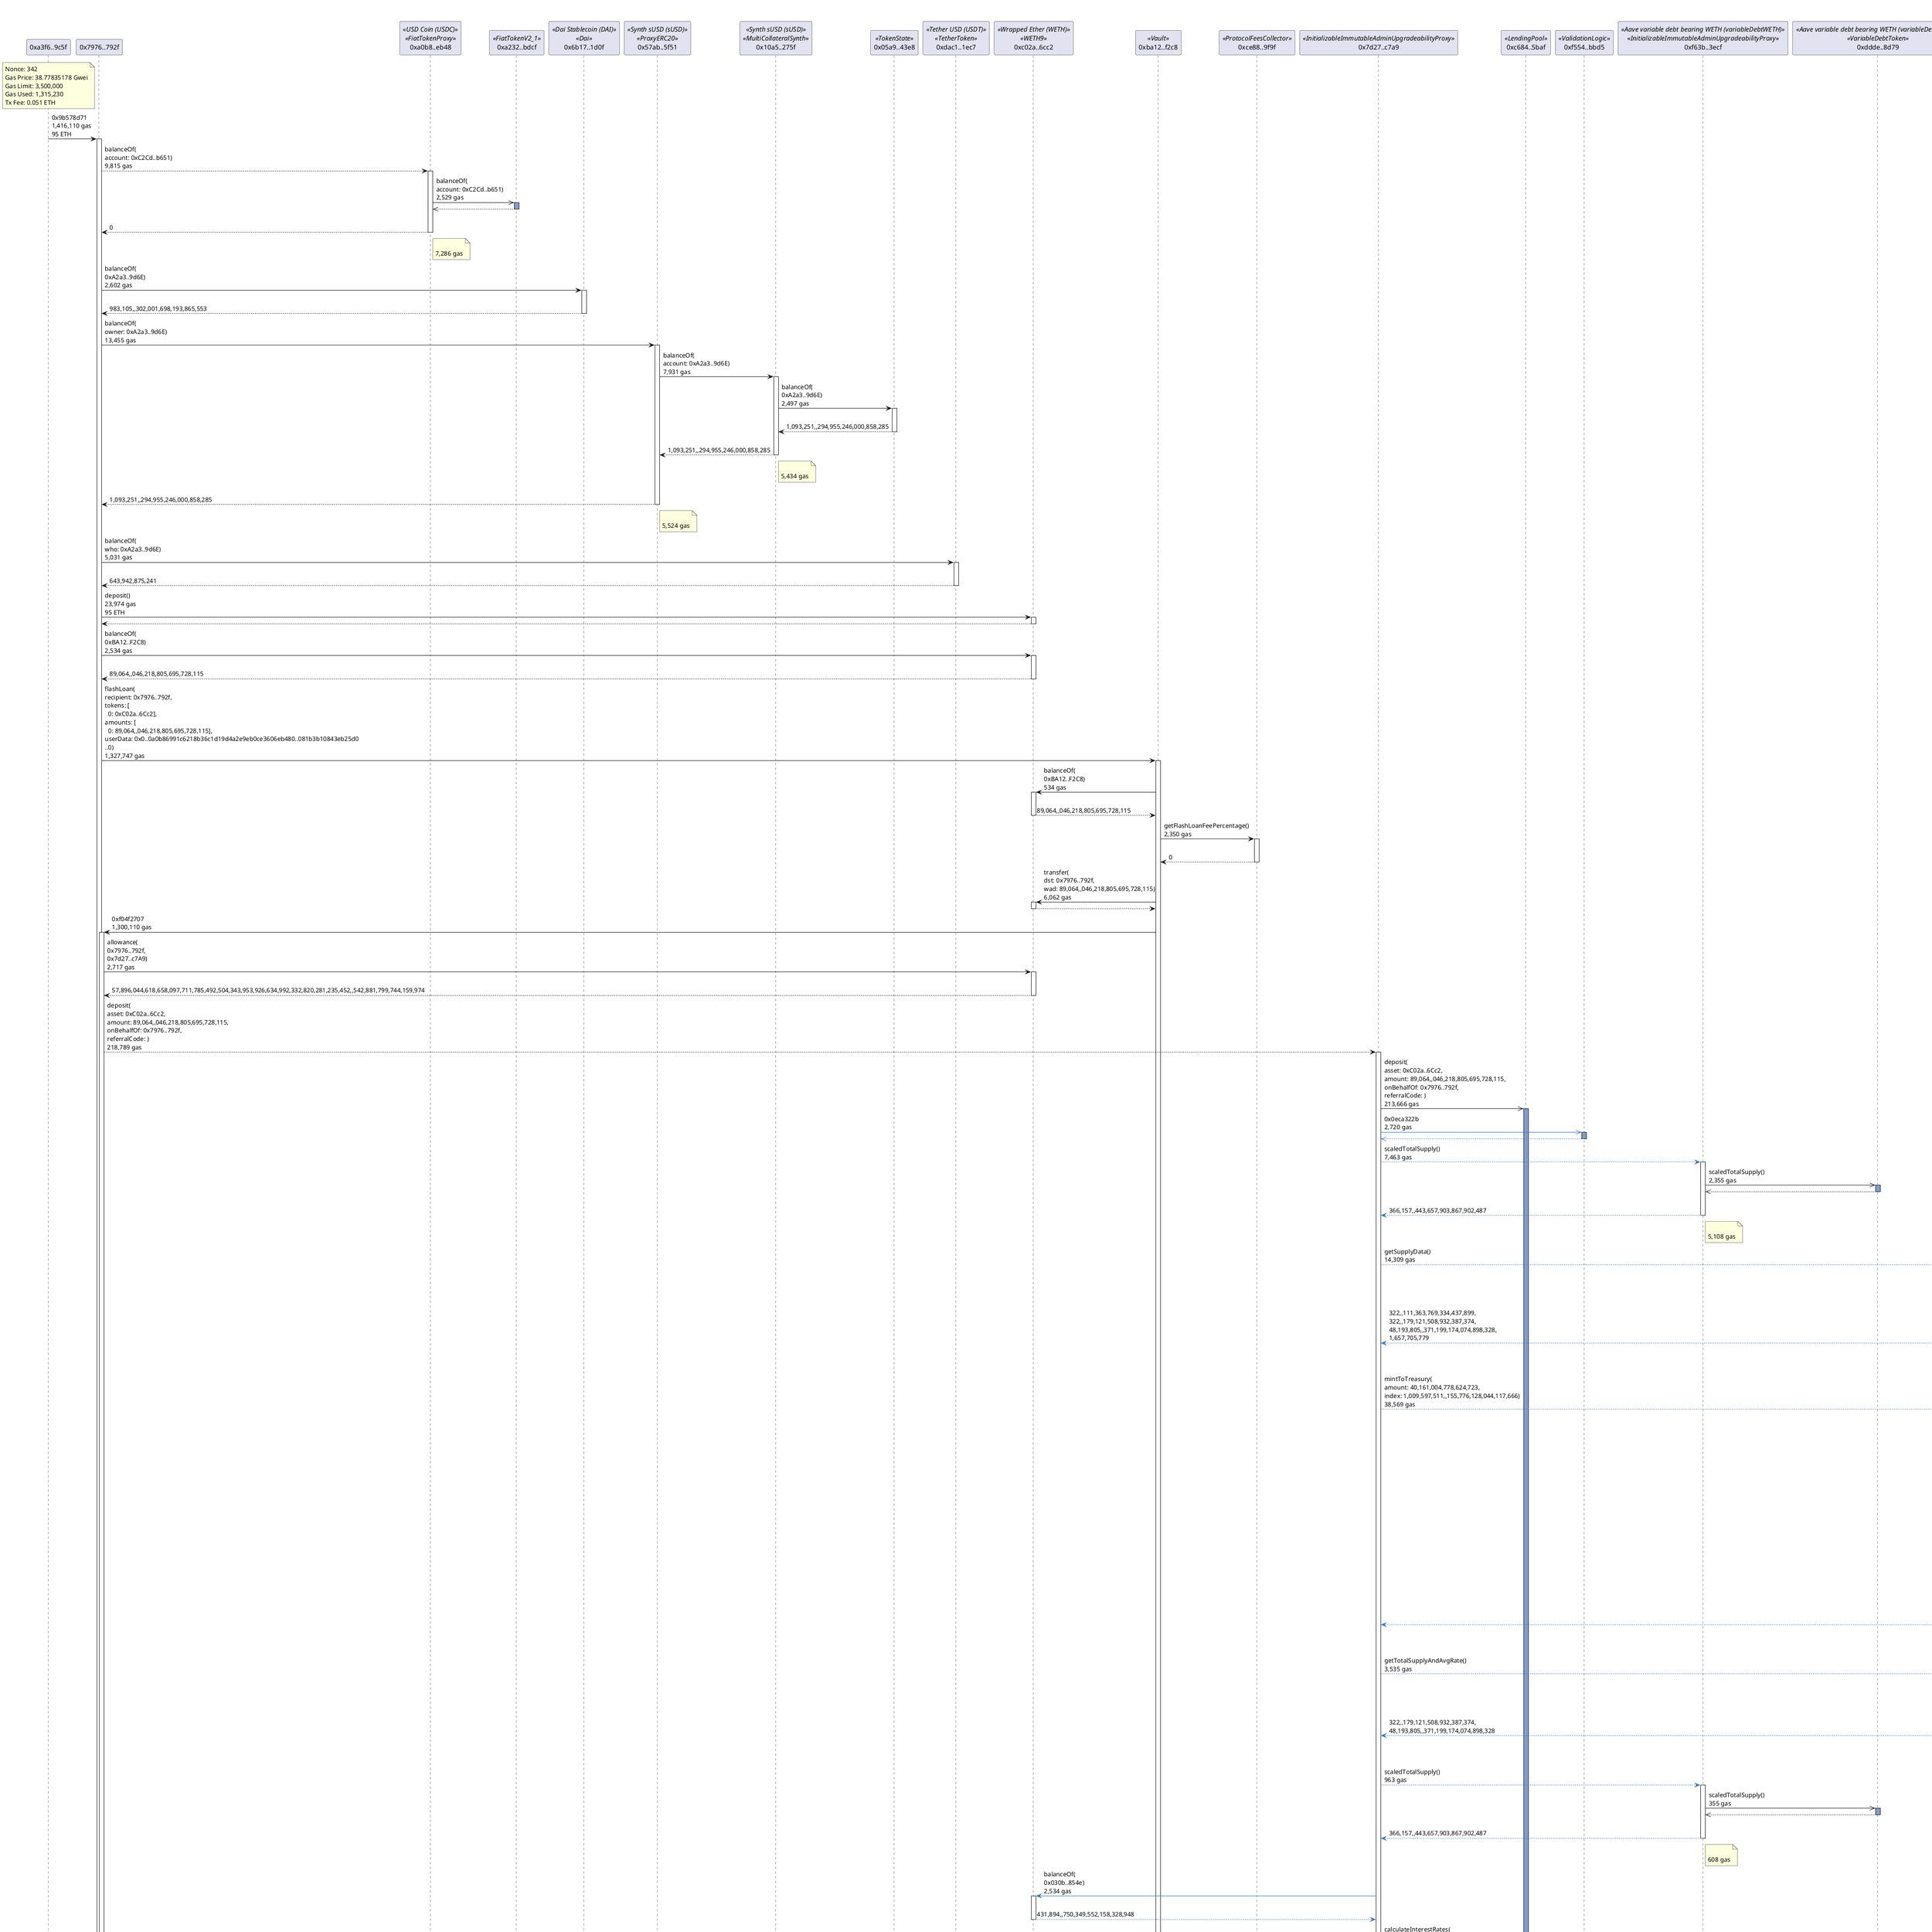 @startuml
title 0x84367e79bb34acd8f2f5d207021e32eb341b6c7cc91017c866e5e498a7d461df
caption  Fri, 15 Jul 2022 00:03:32 GMT
participant "0xa3f6..9c5f" as a3f69c5f 
participant "0x7976..792f" as 7976792f 
participant "0xa0b8..eb48" as a0b8eb48 <<USD Coin (USDC)>><<FiatTokenProxy>>
participant "0xa232..bdcf" as a232bdcf <<FiatTokenV2_1>>
participant "0x6b17..1d0f" as 6b171d0f <<Dai Stablecoin (DAI)>><<Dai>>
participant "0x57ab..5f51" as 57ab5f51 <<Synth sUSD (sUSD)>><<ProxyERC20>>
participant "0x10a5..275f" as 10a5275f <<Synth sUSD (sUSD)>><<MultiCollateralSynth>>
participant "0x05a9..43e8" as 05a943e8 <<TokenState>>
participant "0xdac1..1ec7" as dac11ec7 <<Tether USD (USDT)>><<TetherToken>>
participant "0xc02a..6cc2" as c02a6cc2 <<Wrapped Ether (WETH)>><<WETH9>>
participant "0xba12..f2c8" as ba12f2c8 <<Vault>>
participant "0xce88..9f9f" as ce889f9f <<ProtocolFeesCollector>>
participant "0x7d27..c7a9" as 7d27c7a9 <<InitializableImmutableAdminUpgradeabilityProxy>>
participant "0xc684..5baf" as c6845baf <<LendingPool>>
participant "0xf554..bbd5" as f554bbd5 <<ValidationLogic>>
participant "0xf63b..3ecf" as f63b3ecf <<Aave variable debt bearing WETH (variableDebtWETH)>><<InitializableImmutableAdminUpgradeabilityProxy>>
participant "0xddde..8d79" as ddde8d79 <<Aave variable debt bearing WETH (variableDebtWETH)>><<VariableDebtToken>>
participant "0x4e97..7121" as 4e977121 <<Aave stable debt bearing WETH (stableDebtWETH)>><<InitializableImmutableAdminUpgradeabilityProxy>>
participant "0xa558..9b92" as a5589b92 <<Aave stable debt bearing WETH (stableDebtWETH)>><<StableDebtToken>>
participant "0x030b..854e" as 030b854e <<Aave interest bearing WETH (aWETH)>><<InitializableImmutableAdminUpgradeabilityProxy>>
participant "0x541d..01f4" as 541d01f4 <<Aave interest bearing WETH (aWETH)>><<AToken>>
participant "0xd784..f6b5" as d784f6b5 <<InitializableImmutableAdminUpgradeabilityProxy>>
participant "0xd9ed..ce31" as d9edce31 <<StakedTokenIncentivesController>>
participant "0xec36..cd5f" as ec36cd5f <<DefaultReserveInterestRateStrategy>>
participant "0xb53c..c8c5" as b53cc8c5 <<LendingPoolAddressesProvider>>
participant "0x8a32..5c7d" as 8a325c7d <<LendingRateOracle>>
participant "0xa50b..9ca9" as a50b9ca9 <<AaveOracle>>
participant "0x7736..f1f4" as 7736f1f4 <<EACAggregatorProxy>>
participant "0x1582..33fc" as 158233fc <<AccessControlledOffchainAggregator>>
participant "0x6c3c..379d" as 6c3c379d <<Aave variable debt bearing DAI (variableDebtDAI)>><<InitializableImmutableAdminUpgradeabilityProxy>>
participant "0x3f87..3e08" as 3f873e08 <<Aave variable debt bearing DAI (variableDebtDAI)>><<VariableDebtToken>>
participant "0x778a..8e92" as 778a8e92 <<Aave stable debt bearing DAI (stableDebtDAI)>><<InitializableImmutableAdminUpgradeabilityProxy>>
participant "0xd23a..9f7c" as d23a9f7c <<Aave stable debt bearing DAI (stableDebtDAI)>><<StableDebtToken>>
participant "0x0281..68a3" as 028168a3 <<Aave interest bearing DAI (aDAI)>><<InitializableImmutableAdminUpgradeabilityProxy>>
participant "0x7b2a..7bd0" as 7b2a7bd0 <<Aave interest bearing DAI (aDAI)>><<AToken>>
participant "0xfffe..b62a" as fffeb62a <<DefaultReserveInterestRateStrategy>>
participant "0xe2f2..35a5" as e2f235a5 <<mStable USD (mUSD)>><<MassetProxy>>
participant "0x15b2..5aee" as 15b25aee <<MusdV3>>
participant "0x1e91..8848" as 1e918848 <<Manager>>
participant "0xa2a3..9d6e" as a2a39d6e <<PAaveIntegration>>
participant "0xca48..d705" as ca48d705 <<InvariantValidator>>
participant "0xd556..b735" as d556b735 <<VaultProxy>>
participant "0xeb2b..879e" as eb2b879e <<CompoundIntegration>>
participant "0x39aa..7563" as 39aa7563 <<Compound USD Coin (cUSDC)>><<CErc20>>
participant "0xd8ec..53c0" as d8ec53c0 <<LegacyJumpRateModelV2>>
participant "0x3d98..cd3b" as 3d98cd3b <<Unitroller>>
participant "0xbafe..b526" as bafeb526 <<Comptroller>>
participant "0x89b7..cc5a" as 89b7cc5a <<DssPsm>>
participant "0x0a59..2199" as 0a592199 <<AuthGemJoin5>>
participant "0x35d1..492b" as 35d1492b <<Vat>>
participant "0x9759..1a28" as 97591a28 <<DaiJoin>>
participant "0xe592..1564" as e5921564 <<SwapRouter>>
participant "0x6059..a270" as 6059a270 
participant "0xeae7..b790" as eae7b790 <<GenericLogic>>

note over a3f69c5f
Nonce: 342
Gas Price: 38.77835178 Gwei
Gas Limit: 3,500,000
Gas Used: 1,315,230
Tx Fee: 0.051 ETH
end note

a3f69c5f -> 7976792f: 0x9b578d71\n1,416,110 gas\n95 ETH
activate 7976792f
7976792f --> a0b8eb48: balanceOf(\naccount: 0xC2Cd..b651)\n9,815 gas
activate a0b8eb48
a0b8eb48 ->> a232bdcf: balanceOf(\naccount: 0xC2Cd..b651)\n2,529 gas
activate a232bdcf #809ECB
return
return\n0
note right of a0b8eb48: \n7,286 gas
7976792f -> 6b171d0f: balanceOf(\n0xA2a3..9d6E)\n2,602 gas
activate 6b171d0f
return\n983,105,,302,001,698,193,865,553
7976792f -> 57ab5f51: balanceOf(\nowner: 0xA2a3..9d6E)\n13,455 gas
activate 57ab5f51
57ab5f51 -> 10a5275f: balanceOf(\naccount: 0xA2a3..9d6E)\n7,931 gas
activate 10a5275f
10a5275f -> 05a943e8: balanceOf(\n0xA2a3..9d6E)\n2,497 gas
activate 05a943e8
return\n1,093,251,,294,955,246,000,858,285
return\n1,093,251,,294,955,246,000,858,285
note right of 10a5275f: \n5,434 gas
return\n1,093,251,,294,955,246,000,858,285
note right of 57ab5f51: \n5,524 gas
7976792f -> dac11ec7: balanceOf(\nwho: 0xA2a3..9d6E)\n5,031 gas
activate dac11ec7
return\n643,942,875,241
7976792f -> c02a6cc2: deposit()\n23,974 gas\n95 ETH
activate c02a6cc2
return
7976792f -> c02a6cc2: balanceOf(\n0xBA12..F2C8)\n2,534 gas
activate c02a6cc2
return\n89,064,,046,218,805,695,728,115
7976792f -> ba12f2c8: flashLoan(\nrecipient: 0x7976..792f,\ntokens: [\n  0: 0xC02a..6Cc2],\namounts: [\n  0: 89,064,,046,218,805,695,728,115],\nuserData: 0x0..0a0b86991c6218b36c1d19d4a2e9eb0ce3606eb480..081b3b10843eb25d0\n..0)\n1,327,747 gas
activate ba12f2c8
ba12f2c8 -> c02a6cc2: balanceOf(\n0xBA12..F2C8)\n534 gas
activate c02a6cc2
return\n89,064,,046,218,805,695,728,115
ba12f2c8 -> ce889f9f: getFlashLoanFeePercentage()\n2,350 gas
activate ce889f9f
return\n0
ba12f2c8 -> c02a6cc2: transfer(\ndst: 0x7976..792f,\nwad: 89,064,,046,218,805,695,728,115)\n6,062 gas
activate c02a6cc2
return
ba12f2c8 -> 7976792f: 0xf04f2707\n1,300,110 gas
activate 7976792f
7976792f -> c02a6cc2: allowance(\n0x7976..792f,\n0x7d27..c7A9)\n2,717 gas
activate c02a6cc2
return\n57,896,044,618,658,097,711,785,492,504,343,953,926,634,992,332,820,281,235,452,,542,881,799,744,159,974
7976792f --> 7d27c7a9: deposit(\nasset: 0xC02a..6Cc2,\namount: 89,064,,046,218,805,695,728,115,\nonBehalfOf: 0x7976..792f,\nreferralCode: )\n218,789 gas
activate 7d27c7a9
7d27c7a9 ->> c6845baf: deposit(\nasset: 0xC02a..6Cc2,\namount: 89,064,,046,218,805,695,728,115,\nonBehalfOf: 0x7976..792f,\nreferralCode: )\n213,666 gas
activate c6845baf #809ECB
7d27c7a9 -[#3471CD]>> f554bbd5: 0x0eca322b\n2,720 gas
activate f554bbd5 #809ECB
return
7d27c7a9 --[#3471CD]> f63b3ecf: scaledTotalSupply()\n7,463 gas
activate f63b3ecf
f63b3ecf ->> ddde8d79: scaledTotalSupply()\n2,355 gas
activate ddde8d79 #809ECB
return
return\n366,157,,443,657,903,867,902,487
note right of f63b3ecf: \n5,108 gas
7d27c7a9 --[#3471CD]> 4e977121: getSupplyData()\n14,309 gas
activate 4e977121
4e977121 ->> a5589b92: getSupplyData()\n9,189 gas
activate a5589b92 #809ECB
return
return\n322,,111,363,769,334,437,899,\n322,,179,121,508,932,387,374,\n48,193,805,,371,199,174,074,898,328,\n1,657,705,779
note right of 4e977121: \n5,120 gas
7d27c7a9 --[#3471CD]> 030b854e: mintToTreasury(\namount: 40,161,004,778,624,723,\nindex: 1,009,597,511,,155,776,128,044,117,666)\n38,569 gas
activate 030b854e
030b854e ->> 541d01f4: mintToTreasury(\namount: 40,161,004,778,624,723,\nindex: 1,009,597,511,,155,776,128,044,117,666)\n33,458 gas
activate 541d01f4 #809ECB
030b854e --[#3471CD]> d784f6b5: handleAction(\nuser: 0x464C..e18c,\ntotalSupply: 796,758,,386,205,322,146,622,786,\nuserBalance: 271,,703,992,559,713,821,260)\n15,654 gas
activate d784f6b5
d784f6b5 ->> d9edce31: handleAction(\nuser: 0x464C..e18c,\ntotalSupply: 796,758,,386,205,322,146,622,786,\nuserBalance: 271,,703,992,559,713,821,260)\n10,537 gas
activate d9edce31 #809ECB
return
return
note right of d784f6b5: \n5,117 gas
return
note right of 541d01f4: \n17,804 gas
return
note right of 030b854e: \n5,111 gas
7d27c7a9 --[#3471CD]> 4e977121: getTotalSupplyAndAvgRate()\n3,535 gas
activate 4e977121
4e977121 ->> a5589b92: getTotalSupplyAndAvgRate()\n2,924 gas
activate a5589b92 #809ECB
return
return\n322,,179,121,508,932,387,374,\n48,193,805,,371,199,174,074,898,328
note right of 4e977121: \n611 gas
7d27c7a9 --[#3471CD]> f63b3ecf: scaledTotalSupply()\n963 gas
activate f63b3ecf
f63b3ecf ->> ddde8d79: scaledTotalSupply()\n355 gas
activate ddde8d79 #809ECB
return
return\n366,157,,443,657,903,867,902,487
note right of f63b3ecf: \n608 gas
7d27c7a9 -[#3471CD]> c02a6cc2: balanceOf(\n0x030b..854e)\n2,534 gas
activate c02a6cc2
return\n431,894,,750,349,552,158,328,948
7d27c7a9 -[#3471CD]> ec36cd5f: calculateInterestRates(\nreserve: 0xC02a..6Cc2,\navailableLiquidity: 520,958,,796,568,357,854,057,063,\ntotalStableDebt: 322,,179,121,508,932,387,374,\ntotalVariableDebt: 372,188,,395,003,549,610,857,965,\naverageStableBorrowRate: 48,193,805,,371,199,174,074,898,328,\nreserveFactor: 1,000)\n15,675 gas
activate ec36cd5f
ec36cd5f -> b53cc8c5: getLendingRateOracle()\n2,559 gas
activate b53cc8c5
return\n0x8A32..5c7D
ec36cd5f -> 8a325c7d: getMarketBorrowRate(\nasset: 0xC02a..6Cc2)\n2,486 gas
activate 8a325c7d
return\n30,000,000,,000,000,000,000,000,000
return\n6,714,607,,230,668,197,025,326,538,\n53,824,340,,508,630,674,595,231,123,\n17,868,255,,381,473,005,946,423,341
note right of ec36cd5f: \n10,630 gas
7d27c7a9 -[#3471CD]> c02a6cc2: transferFrom(\nsrc: 0x7976..792f,\ndst: 0x030b..854e,\nwad: 89,064,,046,218,805,695,728,115)\n9,748 gas
activate c02a6cc2
return
7d27c7a9 --[#3471CD]> 030b854e: mint(\nuser: 0x7976..792f,\namount: 89,064,,046,218,805,695,728,115,\nindex: 1,009,597,511,,155,776,128,044,117,666)\n32,353 gas
activate 030b854e
030b854e ->> 541d01f4: mint(\nuser: 0x7976..792f,\namount: 89,064,,046,218,805,695,728,115,\nindex: 1,009,597,511,,155,776,128,044,117,666)\n31,733 gas
activate 541d01f4 #809ECB
030b854e --[#3471CD]> d784f6b5: handleAction(\nuser: 0x7976..792f,\ntotalSupply: 796,758,,425,984,545,386,435,299,\nuserBalance: 0)\n3,771 gas
activate d784f6b5
d784f6b5 ->> d9edce31: handleAction(\nuser: 0x7976..792f,\ntotalSupply: 796,758,,425,984,545,386,435,299,\nuserBalance: 0)\n3,154 gas
activate d9edce31 #809ECB
return
return
note right of d784f6b5: \n617 gas
return
note right of 541d01f4: \n27,962 gas
return\ntrue
note right of 030b854e: \n620 gas
return
note right of c6845baf: \n85,797 gas
return
note right of 7d27c7a9: \n5,123 gas
7976792f --> 7d27c7a9: borrow(\nasset: 0x6B17..1d0F,\namount: 9,800,000,,000,000,000,000,000,000,\ninterestRateMode: 2,\nreferralCode: ,\nonBehalfOf: 0x7976..792f)\n239,107 gas
activate 7d27c7a9
7d27c7a9 ->> c6845baf: borrow(\nasset: 0x6B17..1d0F,\namount: 9,800,000,,000,000,000,000,000,000,\ninterestRateMode: 2,\nreferralCode: ,\nonBehalfOf: 0x7976..792f)\n238,478 gas
activate c6845baf #809ECB
7d27c7a9 -[#3471CD]> b53cc8c5: getPriceOracle()\n2,579 gas
activate b53cc8c5
return\n0xA50b..9Ca9
7d27c7a9 -[#3471CD]> a50b9ca9: getAssetPrice(\nasset: 0x6B17..1d0F)\n20,132 gas
activate a50b9ca9
a50b9ca9 -> 7736f1f4: latestAnswer()\n14,592 gas
activate 7736f1f4
7736f1f4 -> 158233fc: latestAnswer()\n7,096 gas
activate 158233fc
return\n841,975,513,212,467
return\n841,975,513,212,467
note right of 7736f1f4: \n7,496 gas
return\n841,975,513,212,467
note right of a50b9ca9: \n5,540 gas
7d27c7a9 -[#3471CD]>> f554bbd5: 0x721a92f9\n25,004 gas
activate f554bbd5 #809ECB
7d27c7a9 -[#3471CD]> a50b9ca9: getAssetPrice(\nasset: 0xC02a..6Cc2)\n2,590 gas
activate a50b9ca9
return\n1,,000,000,000,000,000,000
7d27c7a9 --[#3471CD]> 030b854e: balanceOf(\naccount: 0x7976..792f)\n3,339 gas
activate 030b854e
030b854e ->> 541d01f4: balanceOf(\nuser: 0x7976..792f)\n2,728 gas
activate 541d01f4 #809ECB
030b854e --[#3471CD]> 7d27c7a9: getReserveNormalizedIncome(\nasset: 0xC02a..6Cc2)\n1,482 gas
activate 7d27c7a9
7d27c7a9 ->> c6845baf: getReserveNormalizedIncome(\nasset: 0xC02a..6Cc2)\n871 gas
activate c6845baf #809ECB
7d27c7a9 --[#3471CD]> 6c3c379d: scaledTotalSupply()\n7,463 gas
activate 6c3c379d
6c3c379d ->> 3f873e08: scaledTotalSupply()\n2,355 gas
activate 3f873e08 #809ECB
return
return\n100,567,024,,773,666,784,272,920,783
note right of 6c3c379d: \n5,108 gas
7d27c7a9 --[#3471CD]> 778a8e92: getSupplyData()\n14,309 gas
activate 778a8e92
778a8e92 ->> d23a9f7c: getSupplyData()\n9,189 gas
activate d23a9f7c #809ECB
return
return\n1,965,532,,774,470,211,879,031,891,\n1,965,780,,640,650,718,933,681,611,\n86,234,969,,634,568,806,876,441,949,\n1,657,797,298
note right of 778a8e92: \n5,120 gas
7d27c7a9 --[#3471CD]> 028168a3: mintToTreasury(\namount: 19,,044,551,812,628,007,784,\nindex: 1,074,250,075,,310,718,346,570,481,280)\n29,569 gas
activate 028168a3
028168a3 ->> 7b2a7bd0: mintToTreasury(\namount: 19,,044,551,812,628,007,784,\nindex: 1,074,250,075,,310,718,346,570,481,280)\n24,458 gas
activate 7b2a7bd0 #809ECB
028168a3 --[#3471CD]> d784f6b5: handleAction(\nuser: 0x464C..e18c,\ntotalSupply: 311,732,968,,730,744,083,049,623,461,\nuserBalance: 4,772,207,,931,174,601,404,901,799)\n9,154 gas
activate d784f6b5
d784f6b5 ->> d9edce31: handleAction(\nuser: 0x464C..e18c,\ntotalSupply: 311,732,968,,730,744,083,049,623,461,\nuserBalance: 4,772,207,,931,174,601,404,901,799)\n8,537 gas
activate d9edce31 #809ECB
return
return
note right of d784f6b5: \n617 gas
return
note right of 7b2a7bd0: \n15,304 gas
return
note right of 028168a3: \n5,111 gas
7d27c7a9 --[#3471CD]> 6c3c379d: mint(\nuser: 0x7976..792f,\nonBehalfOf: 0x7976..792f,\namount: 9,800,000,,000,000,000,000,000,000,\nindex: 1,117,503,516,,916,264,619,791,192,124)\n40,987 gas
activate 6c3c379d
6c3c379d ->> 3f873e08: mint(\nuser: 0x7976..792f,\nonBehalfOf: 0x7976..792f,\namount: 9,800,000,,000,000,000,000,000,000,\nindex: 1,117,503,516,,916,264,619,791,192,124)\n40,361 gas
activate 3f873e08 #809ECB
6c3c379d --[#3471CD]> d784f6b5: handleAction(\nuser: 0x7976..792f,\ntotalSupply: 100,567,024,,773,666,784,272,920,783,\nuserBalance: 0)\n9,154 gas
activate d784f6b5
d784f6b5 ->> d9edce31: handleAction(\nuser: 0x7976..792f,\ntotalSupply: 100,567,024,,773,666,784,272,920,783,\nuserBalance: 0)\n8,537 gas
activate d9edce31 #809ECB
return
return
note right of d784f6b5: \n617 gas
return
note right of 3f873e08: \n31,207 gas
return\ntrue
note right of 6c3c379d: \n626 gas
7d27c7a9 --[#3471CD]> 778a8e92: getTotalSupplyAndAvgRate()\n3,535 gas
activate 778a8e92
778a8e92 ->> d23a9f7c: getTotalSupplyAndAvgRate()\n2,924 gas
activate d23a9f7c #809ECB
return
return\n1,965,780,,640,650,718,933,681,611,\n86,234,969,,634,568,806,876,441,949
note right of 778a8e92: \n611 gas
7d27c7a9 --[#3471CD]> 6c3c379d: scaledTotalSupply()\n963 gas
activate 6c3c379d
6c3c379d ->> 3f873e08: scaledTotalSupply()\n355 gas
activate 3f873e08 #809ECB
return
return\n109,336,572,,118,844,688,872,936,117
note right of 6c3c379d: \n608 gas
7d27c7a9 -[#3471CD]> 6b171d0f: balanceOf(\n0x0281..68A3)\n2,602 gas
activate 6b171d0f
return\n220,529,500,,818,931,963,028,476,971
7d27c7a9 -[#3471CD]> fffeb62a: calculateInterestRates(\nreserve: 0x6B17..1d0F,\navailableLiquidity: 210,729,500,,818,931,963,028,476,971,\ntotalStableDebt: 1,965,780,,640,650,718,933,681,611,\ntotalVariableDebt: 122,184,003,,870,377,742,355,177,674,\naverageStableBorrowRate: 86,234,969,,634,568,806,876,441,949,\nreserveFactor: 1,000)\n8,675 gas
activate fffeb62a
fffeb62a -> b53cc8c5: getLendingRateOracle()\n559 gas
activate b53cc8c5
return\n0x8A32..5c7D
fffeb62a -> 8a325c7d: getMarketBorrowRate(\nasset: 0x6B17..1d0F)\n2,486 gas
activate 8a325c7d
return\n100,000,000,,000,000,000,000,000,000
return\n6,542,489,,855,209,331,019,539,462,\n109,268,249,,034,028,952,099,185,673,\n18,536,498,,068,057,904,198,371,346
note right of fffeb62a: \n5,630 gas
7d27c7a9 --[#3471CD]> 028168a3: transferUnderlyingTo(\ntarget: 0x7976..792f,\namount: 9,800,000,,000,000,000,000,000,000)\n13,476 gas
activate 028168a3
028168a3 ->> 7b2a7bd0: transferUnderlyingTo(\ntarget: 0x7976..792f,\namount: 9,800,000,,000,000,000,000,000,000)\n12,862 gas
activate 7b2a7bd0 #809ECB
028168a3 -[#3471CD]> 6b171d0f: transfer(\ndst: 0x7976..792f,\nwad: 9,800,000,,000,000,000,000,000,000)\n11,074 gas
activate 6b171d0f
return
return
note right of 7b2a7bd0: \n1,788 gas
return\n9,800,000,,000,000,000,000,000,000
note right of 028168a3: \n614 gas
return
return\n1,009,597,511,,155,776,128,044,117,666
note right of 7d27c7a9: \n611 gas
return
note right of 541d01f4: \n1,246 gas
return\n89,064,,046,218,805,695,728,115
note right of 030b854e: \n611 gas
return
note right of f554bbd5: \n19,075 gas
return
note right of c6845baf: \n69,184 gas
return
note right of 7d27c7a9: \n629 gas
7976792f -> 6b171d0f: allowance(\n0x7976..792f,\n0xe2f2..35a5)\n2,677 gas
activate 6b171d0f
return\n57,896,044,618,658,097,711,785,492,504,343,953,926,634,992,332,820,249,769,728,,026,617,270,978,922,006
7976792f -> 6b171d0f: balanceOf(\n0x7976..792f)\n602 gas
activate 6b171d0f
return\n9,800,000,,192,571,004,713,351,804
7976792f --> e2f235a5: swap(\n_input: 0x6B17..1d0F,\n_output: 0xA0b8..eB48,\n_inputQuantity: 9,800,000,,192,571,004,713,351,804,\n_minOutputQuantity: 0,\n_recipient: 0x7976..792f)\n396,271 gas
activate e2f235a5
e2f235a5 ->> 15b25aee: swap(\n_input: 0x6B17..1d0F,\n_output: 0xA0b8..eB48,\n_inputQuantity: 9,800,000,,192,571,004,713,351,804,\n_minOutputQuantity: 0,\n_recipient: 0x7976..792f)\n389,007 gas
activate 15b25aee #809ECB
e2f235a5 -[#3471CD]>> 1e918848: 0x4e3d3913\n93,784 gas
activate 1e918848 #809ECB
e2f235a5 -[#3471CD]> 6b171d0f: balanceOf(\n0xA2a3..9d6E)\n602 gas
activate 6b171d0f
return\n983,105,,302,001,698,193,865,553
e2f235a5 -[#3471CD]> 6b171d0f: transferFrom(\nsrc: 0x7976..792f,\ndst: 0xA2a3..9d6E,\nwad: 9,800,000,,192,571,004,713,351,804)\n10,375 gas
activate 6b171d0f
return
e2f235a5 -[#3471CD]> 6b171d0f: balanceOf(\n0xA2a3..9d6E)\n602 gas
activate 6b171d0f
return\n10,783,105,,494,572,702,907,217,357
e2f235a5 -[#3471CD]> a2a39d6e: deposit(\n_bAsset: 0x6B17..1d0F,\n_amount: 10,086,617,,575,934,659,408,267,298,\n_hasTxFee: false)\n74,664 gas
activate a2a39d6e
a2a39d6e -> b53cc8c5: getLendingPool()\n2,471 gas
activate b53cc8c5
return\n0x7d27..c7A9
a2a39d6e --> 7d27c7a9: deposit(\nasset: 0x6B17..1d0F,\namount: 10,086,617,,575,934,659,408,267,298,\nonBehalfOf: 0xA2a3..9d6E,\nreferralCode: 36)\n61,380 gas
activate 7d27c7a9
7d27c7a9 ->> c6845baf: deposit(\nasset: 0x6B17..1d0F,\namount: 10,086,617,,575,934,659,408,267,298,\nonBehalfOf: 0xA2a3..9d6E,\nreferralCode: 36)\n60,757 gas
activate c6845baf #809ECB
7d27c7a9 -[#3471CD]>> f554bbd5: 0x0eca322b\n720 gas
activate f554bbd5 #809ECB
return
7d27c7a9 --[#3471CD]> 6c3c379d: scaledTotalSupply()\n963 gas
activate 6c3c379d
6c3c379d ->> 3f873e08: scaledTotalSupply()\n355 gas
activate 3f873e08 #809ECB
return
return\n109,336,572,,118,844,688,872,936,117
note right of 6c3c379d: \n608 gas
7d27c7a9 --[#3471CD]> 778a8e92: getSupplyData()\n3,809 gas
activate 778a8e92
778a8e92 ->> d23a9f7c: getSupplyData()\n3,189 gas
activate d23a9f7c #809ECB
return
return\n1,965,532,,774,470,211,879,031,891,\n1,965,780,,640,650,718,933,681,611,\n86,234,969,,634,568,806,876,441,949,\n1,657,797,298
note right of 778a8e92: \n620 gas
7d27c7a9 --[#3471CD]> 778a8e92: getTotalSupplyAndAvgRate()\n3,535 gas
activate 778a8e92
778a8e92 ->> d23a9f7c: getTotalSupplyAndAvgRate()\n2,924 gas
activate d23a9f7c #809ECB
return
return\n1,965,780,,640,650,718,933,681,611,\n86,234,969,,634,568,806,876,441,949
note right of 778a8e92: \n611 gas
7d27c7a9 --[#3471CD]> 6c3c379d: scaledTotalSupply()\n963 gas
activate 6c3c379d
6c3c379d ->> 3f873e08: scaledTotalSupply()\n355 gas
activate 3f873e08 #809ECB
return
return\n109,336,572,,118,844,688,872,936,117
note right of 6c3c379d: \n608 gas
7d27c7a9 -[#3471CD]> 6b171d0f: balanceOf(\n0x0281..68A3)\n602 gas
activate 6b171d0f
return\n210,729,500,,818,931,963,028,476,971
7d27c7a9 -[#3471CD]> fffeb62a: calculateInterestRates(\nreserve: 0x6B17..1d0F,\navailableLiquidity: 220,816,118,,394,866,622,436,744,269,\ntotalStableDebt: 1,965,780,,640,650,718,933,681,611,\ntotalVariableDebt: 122,184,003,,870,377,742,355,177,674,\naverageStableBorrowRate: 86,234,969,,634,568,806,876,441,949,\nreserveFactor: 1,000)\n6,675 gas
activate fffeb62a
fffeb62a -> b53cc8c5: getLendingRateOracle()\n559 gas
activate b53cc8c5
return\n0x8A32..5c7D
fffeb62a -> 8a325c7d: getMarketBorrowRate(\nasset: 0x6B17..1d0F)\n486 gas
activate 8a325c7d
return\n100,000,000,,000,000,000,000,000,000
return\n6,178,417,,215,942,977,279,775,417,\n108,997,250,,414,115,267,006,958,592,\n17,994,500,,828,230,534,013,917,185
note right of fffeb62a: \n5,630 gas
7d27c7a9 -[#3471CD]> 6b171d0f: transferFrom(\nsrc: 0xA2a3..9d6E,\ndst: 0x0281..68A3,\nwad: 10,086,617,,575,934,659,408,267,298)\n5,818 gas
activate 6b171d0f
return
7d27c7a9 --[#3471CD]> 028168a3: mint(\nuser: 0xA2a3..9d6E,\namount: 10,086,617,,575,934,659,408,267,298,\nindex: 1,074,250,075,,310,718,346,570,481,280)\n15,253 gas
activate 028168a3
028168a3 ->> 7b2a7bd0: mint(\nuser: 0xA2a3..9d6E,\namount: 10,086,617,,575,934,659,408,267,298,\nindex: 1,074,250,075,,310,718,346,570,481,280)\n14,633 gas
activate 7b2a7bd0 #809ECB
028168a3 --[#3471CD]> d784f6b5: handleAction(\nuser: 0xA2a3..9d6E,\ntotalSupply: 311,732,986,,458,973,524,522,570,665,\nuserBalance: 10,854,545,,869,091,122,656,731,890)\n3,771 gas
activate d784f6b5
d784f6b5 ->> d9edce31: handleAction(\nuser: 0xA2a3..9d6E,\ntotalSupply: 311,732,986,,458,973,524,522,570,665,\nuserBalance: 10,854,545,,869,091,122,656,731,890)\n3,154 gas
activate d9edce31 #809ECB
return
return
note right of d784f6b5: \n617 gas
return
note right of 7b2a7bd0: \n10,862 gas
return\nfalse
note right of 028168a3: \n620 gas
return
note right of c6845baf: \n22,419 gas
return
note right of 7d27c7a9: \n623 gas
return\nquantityDeposited: 10,086,617,,575,934,659,408,267,298
note right of a2a39d6e: \n10,813 gas
return
note right of 1e918848: \n7,541 gas
e2f235a5 -[#3471CD]> ca48d705: computeSwap(\n_bAssets: [\n  0: [\n    ratio: 100,000,000,\n    vaultBalance: 5,072,094,,982,648,438,258,433,381],\n  1: [\n    ratio: 100,,000,000,000,000,000,000,\n    vaultBalance: 13,035,556,618,708],\n  2: [\n    ratio: 100,000,000,\n    vaultBalance: 12,643,594,,239,544,309,154,916,400],\n  3: [\n    ratio: 100,,000,000,000,000,000,000,\n    vaultBalance: 15,709,343,057,103]],\n_i: 2,\n_o: 1,\n_rawInput: 9,800,000,,192,571,004,713,351,804,\n_feeRate: 200,000,000,000,000,\n_config: [\n  a: 25,000,\n  limits: [\n    min: 50,000,000,000,000,000,\n    max: 500,000,000,000,000,000]])\n39,080 gas
activate ca48d705
return\nbAssetOutputQuantity: 9,719,938,773,954,\nscaledSwapFee: 1,955,,982,953,648,568,272,834
e2f235a5 -[#3471CD]>> 1e918848: 0x4e331a54\n182,599 gas
activate 1e918848 #809ECB
e2f235a5 --[#3471CD]> a0b8eb48: balanceOf(\naccount: 0xD556..B735)\n3,315 gas
activate a0b8eb48
a0b8eb48 ->> a232bdcf: balanceOf(\naccount: 0xD556..B735)\n2,529 gas
activate a232bdcf #809ECB
return
return\n862,659,820,259
note right of a0b8eb48: \n786 gas
e2f235a5 --[#3471CD]> d556b735: withdraw(\n_receiver: 0x7976..792f,\n_bAsset: 0xA0b8..eB48,\n_amount: 9,719,938,773,954,\n_totalAmount: 9,553,766,872,333,\n_hasTxFee: false)\n173,548 gas
activate d556b735
d556b735 ->> eb2b879e: withdraw(\n_receiver: 0x7976..792f,\n_bAsset: 0xA0b8..eB48,\n_amount: 9,719,938,773,954,\n_totalAmount: 9,553,766,872,333,\n_hasTxFee: false)\n166,287 gas
activate eb2b879e #809ECB
d556b735 -[#3471CD]> 39aa7563: exchangeRateStored()\n13,832 gas
activate 39aa7563
39aa7563 --> a0b8eb48: balanceOf(\naccount: 0x39AA..7563)\n3,315 gas
activate a0b8eb48
a0b8eb48 ->> a232bdcf: balanceOf(\naccount: 0x39AA..7563)\n2,529 gas
activate a232bdcf #809ECB
return
return\n660,027,472,048,634
note right of a0b8eb48: \n786 gas
return\n226,214,896,985,415
note right of 39aa7563: \n10,517 gas
d556b735 -[#3471CD]> 39aa7563: redeemUnderlying(\nredeemAmount: 9,553,766,872,333)\n123,508 gas
activate 39aa7563
39aa7563 --> a0b8eb48: balanceOf(\naccount: 0x39AA..7563)\n1,315 gas
activate a0b8eb48
a0b8eb48 ->> a232bdcf: balanceOf(\naccount: 0x39AA..7563)\n529 gas
activate a232bdcf #809ECB
return
return\n660,027,472,048,634
note right of a0b8eb48: \n786 gas
39aa7563 -> d8ec53c0: getBorrowRate(\ncash: 660,027,472,048,634,\nborrows: 281,878,603,822,477,\nreserves: 13,287,524,283,564)\n7,853 gas
activate d8ec53c0
return\n0,\n7,219,039,407
39aa7563 --> a0b8eb48: balanceOf(\naccount: 0x39AA..7563)\n1,315 gas
activate a0b8eb48
a0b8eb48 ->> a232bdcf: balanceOf(\naccount: 0x39AA..7563)\n529 gas
activate a232bdcf #809ECB
return
return\n660,027,472,048,634
note right of a0b8eb48: \n786 gas
39aa7563 --> 3d98cd3b: redeemAllowed(\ncToken: 0x39AA..7563,\nredeemer: 0xD556..B735,\nredeemTokens: 42,233,145,331,725,066)\n37,137 gas
activate 3d98cd3b
3d98cd3b ->> bafeb526: redeemAllowed(\ncToken: 0x39AA..7563,\nredeemer: 0xD556..B735,\nredeemTokens: 42,233,145,331,725,066)\n31,947 gas
activate bafeb526 #809ECB
3d98cd3b -[#3471CD]> 39aa7563: totalSupply()\n344 gas
activate 39aa7563
return\n4,,105,028,289,305,877,059
3d98cd3b -[#3471CD]> 39aa7563: balanceOf(\nowner: 0xD556..B735)\n2,553 gas
activate 39aa7563
39aa7563 --> a0b8eb48: balanceOf(\naccount: 0x39AA..7563)\n1,315 gas
activate a0b8eb48
a0b8eb48 ->> a232bdcf: balanceOf(\naccount: 0x39AA..7563)\n529 gas
activate a232bdcf #809ECB
return
return\n660,027,472,048,634
note right of a0b8eb48: \n786 gas
39aa7563 --> a0b8eb48: transfer(\nto: 0xD556..B735,\nvalue: 9,553,766,872,333)\n16,417 gas
activate a0b8eb48
a0b8eb48 ->> a232bdcf: transfer(\nto: 0xD556..B735,\nvalue: 9,553,766,872,333)\n15,628 gas
activate a232bdcf #809ECB
return
return
note right of a0b8eb48: \n789 gas
39aa7563 --> 3d98cd3b: redeemVerify(\ncToken: 0x39AA..7563,\nredeemer: 0xD556..B735,\nredeemAmount: 9,553,766,872,333,\nredeemTokens: 42,233,145,331,725,066)\n993 gas
activate 3d98cd3b
3d98cd3b ->> bafeb526: redeemVerify(\ncToken: 0x39AA..7563,\nredeemer: 0xD556..B735,\nredeemAmount: 9,553,766,872,333,\nredeemTokens: 42,233,145,331,725,066)\n380 gas
activate bafeb526 #809ECB
return
return
note right of 3d98cd3b: \n613 gas
return\n53,811,251,162,806,453
return
note right of bafeb526: \n29,050 gas
return\n0
note right of 3d98cd3b: \n5,190 gas
return\n0
note right of 39aa7563: \n57,163 gas
d556b735 --[#3471CD]> a0b8eb48: transfer(\nto: 0x7976..792f,\nvalue: 9,719,938,773,954)\n11,617 gas
activate a0b8eb48
a0b8eb48 ->> a232bdcf: transfer(\nto: 0x7976..792f,\nvalue: 9,719,938,773,954)\n10,828 gas
activate a232bdcf #809ECB
return
return
note right of a0b8eb48: \n789 gas
return
note right of eb2b879e: \n17,330 gas
return
note right of d556b735: \n7,261 gas
return
note right of 1e918848: \n5,736 gas
return
note right of 15b25aee: \n73,544 gas
return\nswapOutput: 9,719,938,773,954
note right of e2f235a5: \n7,264 gas
7976792f --> a0b8eb48: balanceOf(\naccount: 0x7976..792f)\n1,315 gas
activate a0b8eb48
a0b8eb48 ->> a232bdcf: balanceOf(\naccount: 0x7976..792f)\n529 gas
activate a232bdcf #809ECB
return
return\n9,719,938,773,955
note right of a0b8eb48: \n786 gas
7976792f --> a0b8eb48: allowance(\nowner: 0x7976..792f,\nspender: 0x0A59..2199)\n3,426 gas
activate a0b8eb48
a0b8eb48 ->> a232bdcf: allowance(\nowner: 0x7976..792f,\nspender: 0x0A59..2199)\n2,637 gas
activate a232bdcf #809ECB
return
return\n57,896,044,618,658,097,711,785,492,504,343,953,926,634,992,332,820,282,019,728,,791,971,929,068,013,622
note right of a0b8eb48: \n789 gas
7976792f -> 89b7cc5a: sellGem(\nusr: 0x7976..792f,\ngemAmt: 9,719,938,773,955)\n188,100 gas
activate 89b7cc5a
89b7cc5a -> 0a592199: join(\nurn: 0x89B7..cC5A,\nwad: 9,719,938,773,955,\n_msgSender: 0x7976..792f)\n66,280 gas
activate 0a592199
0a592199 -> 35d1492b: slip(\nilk: 0x50534d2d555344432d410..0,\nusr: 0x89B7..cC5A,\nwad: 9,719,938,,773,955,000,000,000,000)\n29,484 gas
activate 35d1492b
return
0a592199 --> a0b8eb48: transferFrom(\nfrom: 0x7976..792f,\nto: 0x0A59..2199,\nvalue: 9,719,938,773,955)\n15,592 gas
activate a0b8eb48
a0b8eb48 ->> a232bdcf: transferFrom(\nfrom: 0x7976..792f,\nto: 0x0A59..2199,\nvalue: 9,719,938,773,955)\n14,797 gas
activate a232bdcf #809ECB
return
return\ntrue
note right of a0b8eb48: \n795 gas
return
note right of 0a592199: \n21,204 gas
89b7cc5a -> 35d1492b: frob(\ni: 0x50534d2d555344432d410..0,\nu: 0x89B7..cC5A,\nv: 0x89B7..cC5A,\nw: 0x89B7..cC5A,\ndink: 9,719,938,,773,955,000,000,000,000,\ndart: 9,719,938,,773,955,000,000,000,000)\n67,557 gas
activate 35d1492b
return
89b7cc5a -> 35d1492b: move(\nsrc: 0x89B7..cC5A,\ndst: 0xA950..4466,\nrad: 0)\n8,043 gas
activate 35d1492b
return
89b7cc5a -> 97591a28: exit(\nusr: 0x7976..792f,\nwad: 9,719,938,,773,955,000,000,000,000)\n34,801 gas
activate 97591a28
97591a28 -> 35d1492b: move(\nsrc: 0x89B7..cC5A,\ndst: 0x9759..1A28,\nrad: 9,719,938,773,955,000,000,000,000,000,000,000,,000,000,000,000,000,000)\n12,843 gas
activate 35d1492b
return
97591a28 -> 6b171d0f: mint(\nusr: 0x7976..792f,\nwad: 9,719,938,,773,955,000,000,000,000)\n9,945 gas
activate 6b171d0f
return
return
note right of 97591a28: \n12,013 gas
return
note right of 89b7cc5a: \n11,419 gas
7976792f -> c02a6cc2: allowance(\n0x7976..792f,\n0xE592..1564)\n2,717 gas
activate c02a6cc2
return\n57,896,044,618,658,097,711,785,492,504,343,953,926,634,992,332,820,282,019,503,,010,277,516,077,933,150
7976792f -> e5921564: exactOutputSingle(\nparams: [\n  tokenIn: 0xC02a..6Cc2,\n  tokenOut: 0x6B17..1d0F,\n  fee: 500,\n  recipient: 0x7976..792f,\n  deadline: 1,657,843,512,\n  amountOut: 80,062,,000,000,000,000,000,000,\n  amountInMaximum: 57,896,044,618,658,097,711,785,492,504,343,953,926,634,992,332,820,282,019,728,,792,003,956,564,819,968,\n  sqrtPriceLimitX96: 0])\n78,967 gas
activate e5921564
e5921564 -> 6059a270: 0x128acb08\n71,284 gas
activate 6059a270
6059a270 -> 6b171d0f: transfer(\ndst: 0x7976..792f,\nwad: 80,062,,000,000,000,000,000,000)\n8,274 gas
activate 6b171d0f
return
6059a270 -> c02a6cc2: balanceOf(\n0x6059..A270)\n2,534 gas
activate c02a6cc2
return
6059a270 -> e5921564: uniswapV3SwapCallback(\namount0Delta: -80062000000000000000000,\namount1Delta: 67,,699,403,357,779,992,485,\n_data: 0x0..020..040..07976edf0bd9a763905b5e873aee49a1c762c792f0..02b6b17\n5474e89094c44da98b954eedeac495271d0f0001f4c02aaa39b223fe8d0a0e5c4f\n27ead9083c756cc20..0)\n18,926 gas
activate e5921564
e5921564 -> c02a6cc2: transferFrom(\nsrc: 0x7976..792f,\ndst: 0x6059..A270,\nwad: 67,,699,403,357,779,992,485)\n9,748 gas
activate c02a6cc2
return
return
note right of e5921564: \n9,178 gas
6059a270 -> c02a6cc2: balanceOf(\n0x6059..A270)\n534 gas
activate c02a6cc2
return
return
note right of 6059a270: \n41,016 gas
return\namountIn: 67,,699,403,357,779,992,485
note right of e5921564: \n7,683 gas
7976792f -> 6b171d0f: allowance(\n0x7976..792f,\n0x7d27..c7A9)\n2,677 gas
activate 6b171d0f
return\n57,896,044,618,658,097,711,785,492,504,343,953,926,634,992,332,820,249,769,728,,792,003,956,564,819,968
7976792f --> 7d27c7a9: repay(\nasset: 0x6B17..1d0F,\namount: 9,800,000,,000,000,000,000,000,000,\nrateMode: 2,\nonBehalfOf: 0x7976..792f)\n67,970 gas
activate 7d27c7a9
7d27c7a9 ->> c6845baf: repay(\nasset: 0x6B17..1d0F,\namount: 9,800,000,,000,000,000,000,000,000,\nrateMode: 2,\nonBehalfOf: 0x7976..792f)\n67,344 gas
activate c6845baf #809ECB
7d27c7a9 --[#3471CD]> 778a8e92: balanceOf(\naccount: 0x7976..792f)\n5,425 gas
activate 778a8e92
778a8e92 ->> d23a9f7c: balanceOf(\naccount: 0x7976..792f)\n4,814 gas
activate d23a9f7c #809ECB
return
return\n0
note right of 778a8e92: \n611 gas
7d27c7a9 --[#3471CD]> 6c3c379d: balanceOf(\naccount: 0x7976..792f)\n3,434 gas
activate 6c3c379d
6c3c379d ->> 3f873e08: balanceOf(\nuser: 0x7976..792f)\n2,823 gas
activate 3f873e08 #809ECB
6c3c379d --[#3471CD]> 7d27c7a9: getReserveNormalizedVariableDebt(\nasset: 0x6B17..1d0F)\n1,522 gas
activate 7d27c7a9
7d27c7a9 ->> c6845baf: getReserveNormalizedVariableDebt(\nasset: 0x6B17..1d0F)\n911 gas
activate c6845baf #809ECB
7d27c7a9 -[#3471CD]>> f554bbd5: 0xfa0c2149\n1,153 gas
activate f554bbd5 #809ECB
return
7d27c7a9 --[#3471CD]> 6c3c379d: scaledTotalSupply()\n963 gas
activate 6c3c379d
6c3c379d ->> 3f873e08: scaledTotalSupply()\n355 gas
activate 3f873e08 #809ECB
return
return\n109,336,572,,118,844,688,872,936,117
note right of 6c3c379d: \n608 gas
7d27c7a9 --[#3471CD]> 778a8e92: getSupplyData()\n3,809 gas
activate 778a8e92
778a8e92 ->> d23a9f7c: getSupplyData()\n3,189 gas
activate d23a9f7c #809ECB
return
return\n1,965,532,,774,470,211,879,031,891,\n1,965,780,,640,650,718,933,681,611,\n86,234,969,,634,568,806,876,441,949,\n1,657,797,298
note right of 778a8e92: \n620 gas
7d27c7a9 --[#3471CD]> 6c3c379d: burn(\nuser: 0x7976..792f,\namount: 9,800,000,,000,000,000,000,000,000,\nindex: 1,117,503,516,,916,264,619,791,192,124)\n8,377 gas
activate 6c3c379d
6c3c379d ->> 3f873e08: burn(\nuser: 0x7976..792f,\namount: 9,800,000,,000,000,000,000,000,000,\nindex: 1,117,503,516,,916,264,619,791,192,124)\n7,760 gas
activate 3f873e08 #809ECB
6c3c379d --[#3471CD]> d784f6b5: handleAction(\nuser: 0x7976..792f,\ntotalSupply: 109,336,572,,118,844,688,872,936,117,\nuserBalance: 8,769,547,,345,177,904,600,015,334)\n1,771 gas
activate d784f6b5
d784f6b5 ->> d9edce31: handleAction(\nuser: 0x7976..792f,\ntotalSupply: 109,336,572,,118,844,688,872,936,117,\nuserBalance: 8,769,547,,345,177,904,600,015,334)\n1,154 gas
activate d9edce31 #809ECB
return
return
note right of d784f6b5: \n617 gas
return
note right of 3f873e08: \n5,989 gas
return
note right of 6c3c379d: \n617 gas
7d27c7a9 --[#3471CD]> 778a8e92: getTotalSupplyAndAvgRate()\n3,535 gas
activate 778a8e92
778a8e92 ->> d23a9f7c: getTotalSupplyAndAvgRate()\n2,924 gas
activate d23a9f7c #809ECB
return
return\n1,965,780,,640,650,718,933,681,611,\n86,234,969,,634,568,806,876,441,949
note right of 778a8e92: \n611 gas
7d27c7a9 --[#3471CD]> 6c3c379d: scaledTotalSupply()\n963 gas
activate 6c3c379d
6c3c379d ->> 3f873e08: scaledTotalSupply()\n355 gas
activate 3f873e08 #809ECB
return
return\n100,567,024,,773,666,784,272,920,783
note right of 6c3c379d: \n608 gas
7d27c7a9 -[#3471CD]> 6b171d0f: balanceOf(\n0x0281..68A3)\n602 gas
activate 6b171d0f
return\n220,816,118,,394,866,622,436,744,269
7d27c7a9 -[#3471CD]> fffeb62a: calculateInterestRates(\nreserve: 0x6B17..1d0F,\navailableLiquidity: 230,616,118,,394,866,622,436,744,269,\ntotalStableDebt: 1,965,780,,640,650,718,933,681,611,\ntotalVariableDebt: 112,384,003,,870,377,742,355,177,674,\naverageStableBorrowRate: 86,234,969,,634,568,806,876,441,949,\nreserveFactor: 1,000)\n6,675 gas
activate fffeb62a
fffeb62a -> b53cc8c5: getLendingRateOracle()\n559 gas
activate b53cc8c5
return\n0x8A32..5c7D
fffeb62a -> 8a325c7d: getMarketBorrowRate(\nasset: 0x6B17..1d0F)\n486 gas
activate 8a325c7d
return\n100,000,000,,000,000,000,000,000,000
return\n5,301,861,,682,444,124,988,826,565,\n108,287,035,,294,486,951,931,513,489,\n16,574,070,,588,973,903,863,026,979
note right of fffeb62a: \n5,630 gas
7d27c7a9 -[#3471CD]> 6b171d0f: transferFrom(\nsrc: 0x7976..792f,\ndst: 0x0281..68A3,\nwad: 9,800,000,,000,000,000,000,000,000)\n7,575 gas
activate 6b171d0f
return
return
return\n1,117,503,516,,916,264,619,791,192,124
note right of 7d27c7a9: \n611 gas
return
note right of 3f873e08: \n1,301 gas
return\n9,800,000,,000,000,000,000,000,000
note right of 6c3c379d: \n611 gas
return
note right of c6845baf: \n24,833 gas
return\n9,800,000,,000,000,000,000,000,000
note right of 7d27c7a9: \n626 gas
7976792f --> 7d27c7a9: withdraw(\nasset: 0xC02a..6Cc2,\namount: 89,064,,046,218,805,695,728,115,\nto: 0x7976..792f)\n64,273 gas
activate 7d27c7a9
7d27c7a9 ->> c6845baf: withdraw(\nasset: 0xC02a..6Cc2,\namount: 89,064,,046,218,805,695,728,115,\nto: 0x7976..792f)\n63,653 gas
activate c6845baf #809ECB
7d27c7a9 --[#3471CD]> 030b854e: balanceOf(\naccount: 0x7976..792f)\n3,339 gas
activate 030b854e
030b854e ->> 541d01f4: balanceOf(\nuser: 0x7976..792f)\n2,728 gas
activate 541d01f4 #809ECB
030b854e --[#3471CD]> 7d27c7a9: getReserveNormalizedIncome(\nasset: 0xC02a..6Cc2)\n1,482 gas
activate 7d27c7a9
7d27c7a9 ->> c6845baf: getReserveNormalizedIncome(\nasset: 0xC02a..6Cc2)\n871 gas
activate c6845baf #809ECB
7d27c7a9 -[#3471CD]> b53cc8c5: getPriceOracle()\n579 gas
activate b53cc8c5
return\n0xA50b..9Ca9
7d27c7a9 -[#3471CD]>> f554bbd5: 0xd09db04a\n5,655 gas
activate f554bbd5 #809ECB
7d27c7a9 -[#3471CD]>> eae7b790: 0xe6170424\n1,021 gas
activate eae7b790 #809ECB
return
return
note right of f554bbd5: \n4,634 gas
7d27c7a9 --[#3471CD]> f63b3ecf: scaledTotalSupply()\n963 gas
activate f63b3ecf
f63b3ecf ->> ddde8d79: scaledTotalSupply()\n355 gas
activate ddde8d79 #809ECB
return
return\n366,157,,443,657,903,867,902,487
note right of f63b3ecf: \n608 gas
7d27c7a9 --[#3471CD]> 4e977121: getSupplyData()\n3,809 gas
activate 4e977121
4e977121 ->> a5589b92: getSupplyData()\n3,189 gas
activate a5589b92 #809ECB
return
return\n322,,111,363,769,334,437,899,\n322,,179,121,508,932,387,374,\n48,193,805,,371,199,174,074,898,328,\n1,657,705,779
note right of 4e977121: \n620 gas
7d27c7a9 --[#3471CD]> 4e977121: getTotalSupplyAndAvgRate()\n3,535 gas
activate 4e977121
4e977121 ->> a5589b92: getTotalSupplyAndAvgRate()\n2,924 gas
activate a5589b92 #809ECB
return
return\n322,,179,121,508,932,387,374,\n48,193,805,,371,199,174,074,898,328
note right of 4e977121: \n611 gas
7d27c7a9 --[#3471CD]> f63b3ecf: scaledTotalSupply()\n963 gas
activate f63b3ecf
f63b3ecf ->> ddde8d79: scaledTotalSupply()\n355 gas
activate ddde8d79 #809ECB
return
return\n366,157,,443,657,903,867,902,487
note right of f63b3ecf: \n608 gas
7d27c7a9 -[#3471CD]> c02a6cc2: balanceOf(\n0x030b..854e)\n534 gas
activate c02a6cc2
return\n520,958,,796,568,357,854,057,063
7d27c7a9 -[#3471CD]> ec36cd5f: calculateInterestRates(\nreserve: 0xC02a..6Cc2,\navailableLiquidity: 431,894,,750,349,552,158,328,948,\ntotalStableDebt: 322,,179,121,508,932,387,374,\ntotalVariableDebt: 372,188,,395,003,549,610,857,965,\naverageStableBorrowRate: 48,193,805,,371,199,174,074,898,328,\nreserveFactor: 1,000)\n6,675 gas
activate ec36cd5f
ec36cd5f -> b53cc8c5: getLendingRateOracle()\n559 gas
activate b53cc8c5
return\n0x8A32..5c7D
ec36cd5f -> 8a325c7d: getMarketBorrowRate(\nasset: 0xC02a..6Cc2)\n486 gas
activate 8a325c7d
return\n30,000,000,,000,000,000,000,000,000
return\n8,281,885,,568,931,443,461,351,806,\n56,462,180,,040,062,344,145,894,080,\n19,846,635,,030,046,758,109,420,560
note right of ec36cd5f: \n5,630 gas
7d27c7a9 --[#3471CD]> 030b854e: burn(\nuser: 0x7976..792f,\nreceiverOfUnderlying: 0x7976..792f,\namount: 89,064,,046,218,805,695,728,115,\nindex: 1,009,597,511,,155,776,128,044,117,666)\n13,319 gas
activate 030b854e
030b854e ->> 541d01f4: burn(\nuser: 0x7976..792f,\nreceiverOfUnderlying: 0x7976..792f,\namount: 89,064,,046,218,805,695,728,115,\nindex: 1,009,597,511,,155,776,128,044,117,666)\n12,696 gas
activate 541d01f4 #809ECB
030b854e --[#3471CD]> d784f6b5: handleAction(\nuser: 0x7976..792f,\ntotalSupply: 884,975,,804,924,838,290,951,578,\nuserBalance: 88,217,,378,940,292,904,516,279)\n1,771 gas
activate d784f6b5
d784f6b5 ->> d9edce31: handleAction(\nuser: 0x7976..792f,\ntotalSupply: 884,975,,804,924,838,290,951,578,\nuserBalance: 88,217,,378,940,292,904,516,279)\n1,154 gas
activate d9edce31 #809ECB
return
return
note right of d784f6b5: \n617 gas
030b854e -[#3471CD]> c02a6cc2: transfer(\ndst: 0x7976..792f,\nwad: 89,064,,046,218,805,695,728,115)\n3,262 gas
activate c02a6cc2
return
return
note right of 541d01f4: \n7,663 gas
return
note right of 030b854e: \n623 gas
return
return\n1,009,597,511,,155,776,128,044,117,666
note right of 7d27c7a9: \n611 gas
return
note right of 541d01f4: \n1,246 gas
return\n89,064,,046,218,805,695,728,115
note right of 030b854e: \n611 gas
return
note right of c6845baf: \n24,282 gas
return\n89,064,,046,218,805,695,728,115
note right of 7d27c7a9: \n620 gas
7976792f -> c02a6cc2: transfer(\ndst: 0xBA12..F2C8,\nwad: 89,064,,046,218,805,695,728,115)\n3,262 gas
activate c02a6cc2
return
return
note right of 7976792f: \n27,240 gas
ba12f2c8 -> c02a6cc2: balanceOf(\n0xBA12..F2C8)\n534 gas
activate c02a6cc2
return\n89,064,,046,218,805,695,728,115
return
note right of ba12f2c8: \n18,157 gas
return
note right of 7976792f: \n30,952 gas

note over a0b8eb48 #aqua
Transfer:
from: 0x39AA..7563,
to: 0xD556..B735,
value: 9,553,766,872,333
Transfer:
from: 0xD556..B735,
to: 0x7976..792f,
value: 9,719,938,773,954
Transfer:
from: 0x7976..792f,
to: 0x0A59..2199,
value: 9,719,938,773,955
end note
note over 6b171d0f #aqua
Transfer:
src: 0x0281..68A3,
dst: 0x7976..792f,
wad: 9,800,000,,000,000,000,000,000,000
Transfer:
src: 0x7976..792f,
dst: 0xA2a3..9d6E,
wad: 9,800,000,,192,571,004,713,351,804
Transfer:
src: 0xA2a3..9d6E,
dst: 0x0281..68A3,
wad: 10,086,617,,575,934,659,408,267,298
Transfer:
src: 0x0000..0000,
dst: 0x7976..792f,
wad: 9,719,938,,773,955,000,000,000,000
Transfer:
src: 0x6059..A270,
dst: 0x7976..792f,
wad: 80,062,,000,000,000,000,000,000
Transfer:
src: 0x7976..792f,
dst: 0x0281..68A3,
wad: 9,800,000,,000,000,000,000,000,000
end note
note over c02a6cc2 #aqua
Deposit:
dst: 0x7976..792f,
wad: 94,,999,803,993,306,825,565
Transfer:
src: 0xBA12..F2C8,
dst: 0x7976..792f,
wad: 89,064,,046,218,805,695,728,115
Transfer:
src: 0x7976..792f,
dst: 0x030b..854e,
wad: 89,064,,046,218,805,695,728,115
Transfer:
src: 0x7976..792f,
dst: 0x6059..A270,
wad: 67,,699,403,357,779,992,485
Transfer:
src: 0x030b..854e,
dst: 0x7976..792f,
wad: 89,064,,046,218,805,695,728,115
Transfer:
src: 0x7976..792f,
dst: 0xBA12..F2C8,
wad: 89,064,,046,218,805,695,728,115
end note
note over ba12f2c8 #aqua
FlashLoan:
recipient: 0x7976..792f,
token: 0xC02a..6Cc2,
amount: 89,064,,046,218,805,695,728,115,
feeAmount: 0
end note
note over 7d27c7a9 #aqua
ReserveDataUpdated:
reserve: 0xC02a..6Cc2,
liquidityRate: 6,714,607,,230,668,197,025,326,538,
stableBorrowRate: 53,824,340,,508,630,674,595,231,123,
variableBorrowRate: 17,868,255,,381,473,005,946,423,341,
liquidityIndex: 1,009,597,511,,155,776,128,044,117,666,
variableBorrowIndex: 1,016,470,923,,779,117,221,149,236,238
ReserveUsedAsCollateralEnabled:
reserve: 0xC02a..6Cc2,
user: 0x7976..792f
Deposit:
reserve: 0xC02a..6Cc2,
user: 0x7976..792f,
onBehalfOf: 0x7976..792f,
amount: 89,064,,046,218,805,695,728,115,
referral: 
ReserveDataUpdated:
reserve: 0x6B17..1d0F,
liquidityRate: 6,542,489,,855,209,331,019,539,462,
stableBorrowRate: 109,268,249,,034,028,952,099,185,673,
variableBorrowRate: 18,536,498,,068,057,904,198,371,346,
liquidityIndex: 1,074,250,075,,310,718,346,570,481,280,
variableBorrowIndex: 1,117,503,516,,916,264,619,791,192,124
Borrow:
reserve: 0x6B17..1d0F,
user: 0x7976..792f,
onBehalfOf: 0x7976..792f,
amount: 9,800,000,,000,000,000,000,000,000,
borrowRateMode: 2,
borrowRate: 18,536,498,,068,057,904,198,371,346,
referral: 
ReserveDataUpdated:
reserve: 0x6B17..1d0F,
liquidityRate: 6,178,417,,215,942,977,279,775,417,
stableBorrowRate: 108,997,250,,414,115,267,006,958,592,
variableBorrowRate: 17,994,500,,828,230,534,013,917,185,
liquidityIndex: 1,074,250,075,,310,718,346,570,481,280,
variableBorrowIndex: 1,117,503,516,,916,264,619,791,192,124
Deposit:
reserve: 0x6B17..1d0F,
user: 0xA2a3..9d6E,
onBehalfOf: 0xA2a3..9d6E,
amount: 10,086,617,,575,934,659,408,267,298,
referral: 36
ReserveDataUpdated:
reserve: 0x6B17..1d0F,
liquidityRate: 5,301,861,,682,444,124,988,826,565,
stableBorrowRate: 108,287,035,,294,486,951,931,513,489,
variableBorrowRate: 16,574,070,,588,973,903,863,026,979,
liquidityIndex: 1,074,250,075,,310,718,346,570,481,280,
variableBorrowIndex: 1,117,503,516,,916,264,619,791,192,124
Repay:
reserve: 0x6B17..1d0F,
user: 0x7976..792f,
repayer: 0x7976..792f,
amount: 9,800,000,,000,000,000,000,000,000
ReserveDataUpdated:
reserve: 0xC02a..6Cc2,
liquidityRate: 8,281,885,,568,931,443,461,351,806,
stableBorrowRate: 56,462,180,,040,062,344,145,894,080,
variableBorrowRate: 19,846,635,,030,046,758,109,420,560,
liquidityIndex: 1,009,597,511,,155,776,128,044,117,666,
variableBorrowIndex: 1,016,470,923,,779,117,221,149,236,238
ReserveUsedAsCollateralDisabled:
reserve: 0xC02a..6Cc2,
user: 0x7976..792f
Withdraw:
reserve: 0xC02a..6Cc2,
user: 0x7976..792f,
to: 0x7976..792f,
amount: 89,064,,046,218,805,695,728,115
end note
note over 030b854e #aqua
Transfer:
from: 0x0000..0000,
to: 0x464C..e18c,
value: 40,161,004,778,624,723
Mint:
from: 0x464C..e18c,
value: 40,161,004,778,624,723,
index: 1,009,597,511,,155,776,128,044,117,666
Transfer:
from: 0x0000..0000,
to: 0x7976..792f,
value: 89,064,,046,218,805,695,728,115
Mint:
from: 0x7976..792f,
value: 89,064,,046,218,805,695,728,115,
index: 1,009,597,511,,155,776,128,044,117,666
Transfer:
from: 0x7976..792f,
to: 0x0000..0000,
value: 89,064,,046,218,805,695,728,115
Burn:
from: 0x7976..792f,
target: 0x7976..792f,
value: 89,064,,046,218,805,695,728,115,
index: 1,009,597,511,,155,776,128,044,117,666
end note
note over 6c3c379d #aqua
Transfer:
from: 0x0000..0000,
to: 0x7976..792f,
value: 9,800,000,,000,000,000,000,000,000
Mint:
from: 0x7976..792f,
onBehalfOf: 0x7976..792f,
value: 9,800,000,,000,000,000,000,000,000,
index: 1,117,503,516,,916,264,619,791,192,124
Transfer:
from: 0x7976..792f,
to: 0x0000..0000,
value: 9,800,000,,000,000,000,000,000,000
Burn:
user: 0x7976..792f,
amount: 9,800,000,,000,000,000,000,000,000,
index: 1,117,503,516,,916,264,619,791,192,124
end note
note over 028168a3 #aqua
Transfer:
from: 0x0000..0000,
to: 0x464C..e18c,
value: 19,,044,551,812,628,007,784
Mint:
from: 0x464C..e18c,
value: 19,,044,551,812,628,007,784,
index: 1,074,250,075,,310,718,346,570,481,280
Transfer:
from: 0x0000..0000,
to: 0xA2a3..9d6E,
value: 10,086,617,,575,934,659,408,267,298
Mint:
from: 0xA2a3..9d6E,
value: 10,086,617,,575,934,659,408,267,298,
index: 1,074,250,075,,310,718,346,570,481,280
end note
note over e2f235a5 #aqua
Swapped:
swapper: 0x7976..792f,
input: 0x6B17..1d0F,
output: 0xA0b8..eB48,
outputAmount: 9,719,938,773,954,
scaledFee: 1,955,,982,953,648,568,272,834,
recipient: 0x7976..792f
end note
note over a2a39d6e #aqua
Deposit:
_bAsset: 0x6B17..1d0F,
_pToken: 0x0281..68A3,
_amount: 10,086,617,,575,934,659,408,267,298
end note
note over d556b735 #aqua
PlatformWithdrawal:
bAsset: 0xA0b8..eB48,
pToken: 0x39AA..7563,
totalAmount: 9,553,766,872,333,
userAmount: 9,719,938,773,954
end note
note over 39aa7563 #aqua
AccrueInterest:
interestAccumulated: 26,453,605,
borrowIndex: 1,,241,378,093,228,689,210,
totalBorrows: 281,878,630,276,082
Transfer:
from: 0xD556..B735,
to: 0x39AA..7563,
amount: 42,233,145,331,725,066
Redeem:
redeemer: 0xD556..B735,
redeemAmount: 9,553,766,872,333,
redeemTokens: 42,233,145,331,725,066
end note
note over 3d98cd3b #aqua
DistributedSupplierComp:
cToken: 0x39AA..7563,
supplier: 0xD556..B735,
compDelta: 7,,259,483,533,833,059,606,
compSupplyIndex: 43,237,758,843,978,603,576,427,,811,981,683,473,834,736
end note
note over 89b7cc5a #aqua
SellGem:
owner: 0x7976..792f,
value: 9,719,938,773,955,
fee: 0
end note
@endumls